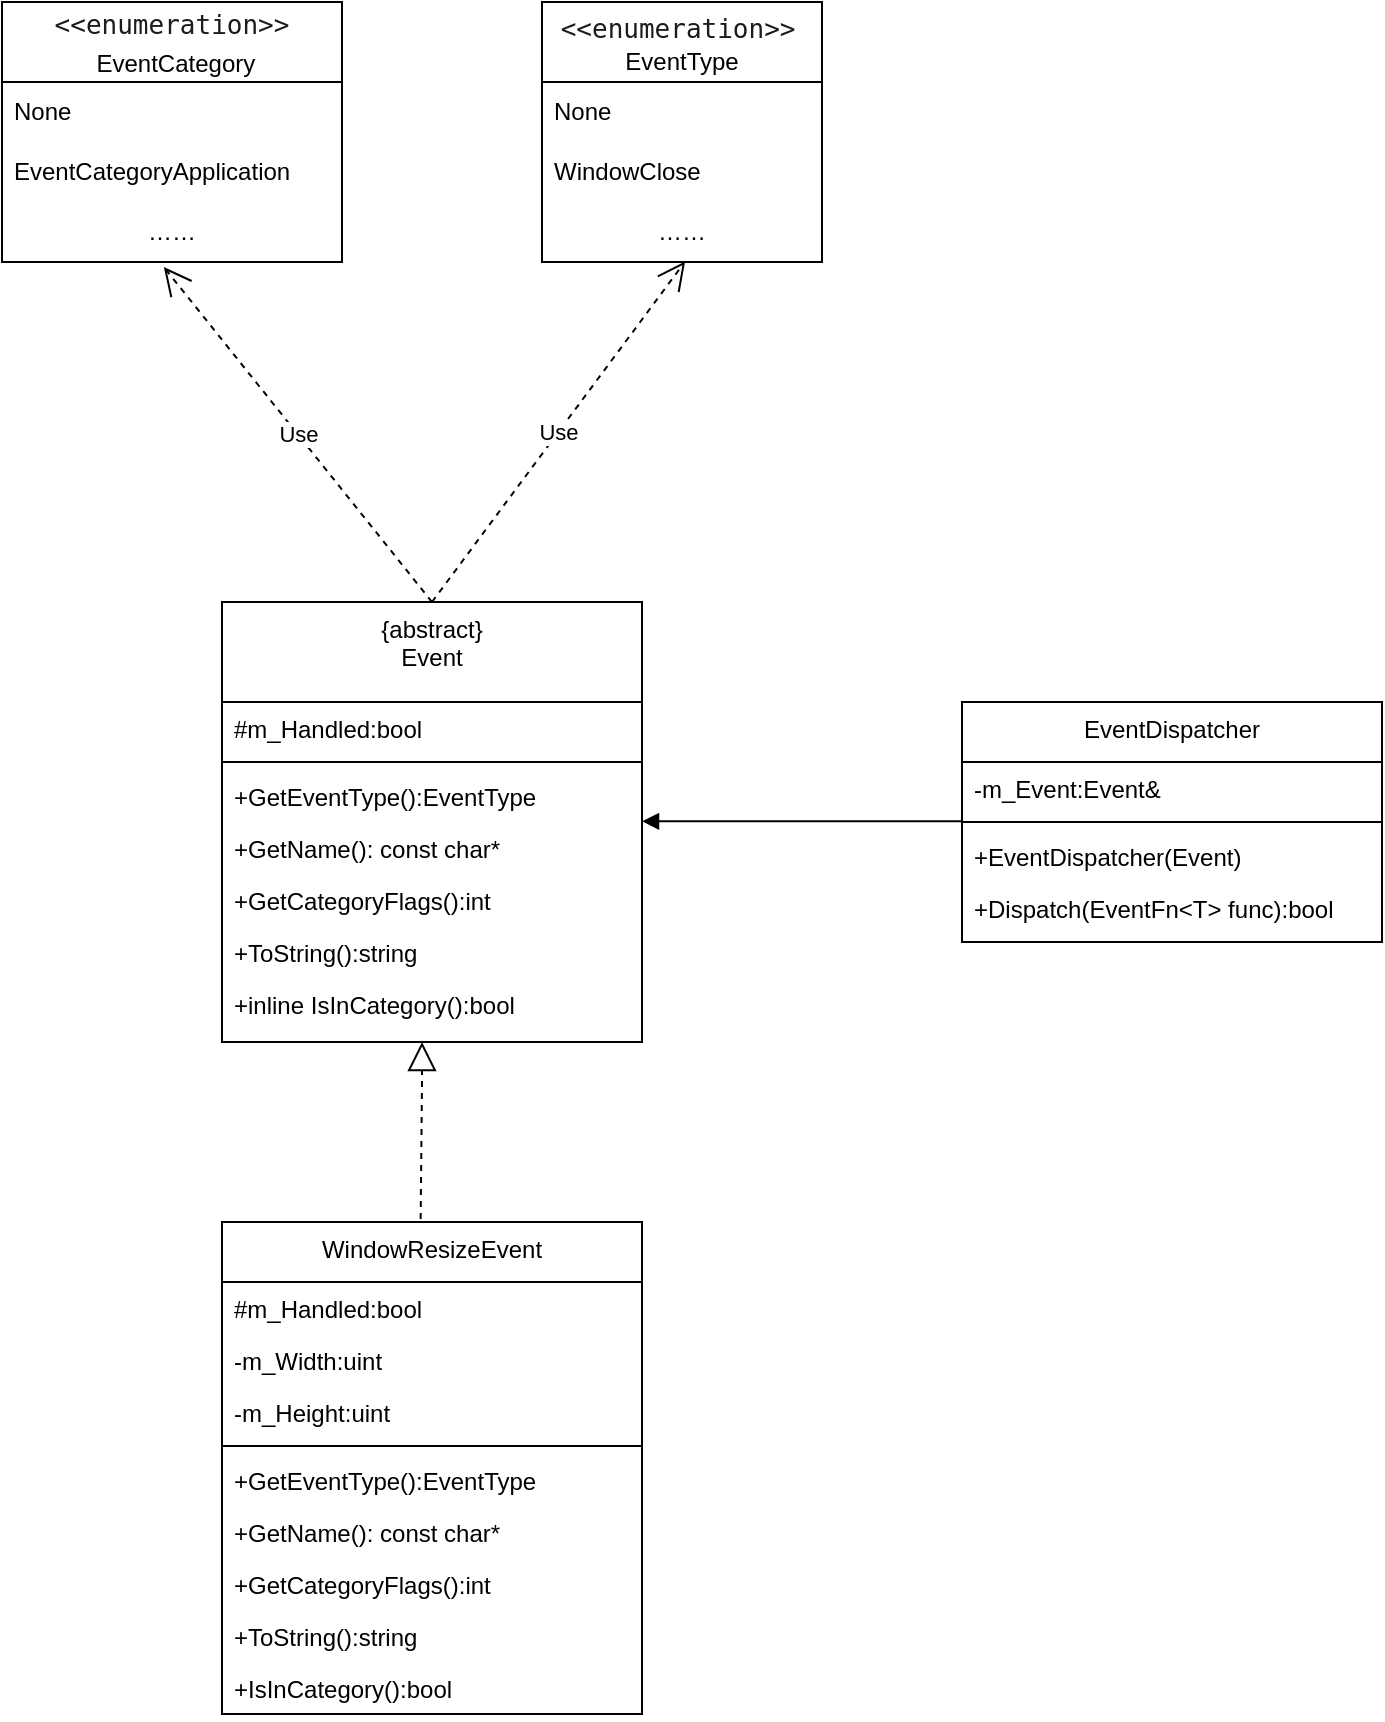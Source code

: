 <mxfile version="26.2.2">
  <diagram id="C5RBs43oDa-KdzZeNtuy" name="Page-1">
    <mxGraphModel dx="1001" dy="1275" grid="1" gridSize="10" guides="1" tooltips="1" connect="1" arrows="1" fold="1" page="1" pageScale="1" pageWidth="827" pageHeight="1169" math="0" shadow="0">
      <root>
        <mxCell id="WIyWlLk6GJQsqaUBKTNV-0" />
        <mxCell id="WIyWlLk6GJQsqaUBKTNV-1" parent="WIyWlLk6GJQsqaUBKTNV-0" />
        <mxCell id="zkfFHV4jXpPFQw0GAbJ--0" value="{abstract}&#xa;Event" style="swimlane;fontStyle=0;align=center;verticalAlign=top;childLayout=stackLayout;horizontal=1;startSize=50;horizontalStack=0;resizeParent=1;resizeLast=0;collapsible=1;marginBottom=0;rounded=0;shadow=0;strokeWidth=1;" parent="WIyWlLk6GJQsqaUBKTNV-1" vertex="1">
          <mxGeometry x="210" y="350" width="210" height="220" as="geometry">
            <mxRectangle x="230" y="140" width="160" height="26" as="alternateBounds" />
          </mxGeometry>
        </mxCell>
        <mxCell id="zkfFHV4jXpPFQw0GAbJ--2" value="#m_Handled:bool" style="text;align=left;verticalAlign=top;spacingLeft=4;spacingRight=4;overflow=hidden;rotatable=0;points=[[0,0.5],[1,0.5]];portConstraint=eastwest;rounded=0;shadow=0;html=0;" parent="zkfFHV4jXpPFQw0GAbJ--0" vertex="1">
          <mxGeometry y="50" width="210" height="26" as="geometry" />
        </mxCell>
        <mxCell id="zkfFHV4jXpPFQw0GAbJ--4" value="" style="line;html=1;strokeWidth=1;align=left;verticalAlign=middle;spacingTop=-1;spacingLeft=3;spacingRight=3;rotatable=0;labelPosition=right;points=[];portConstraint=eastwest;" parent="zkfFHV4jXpPFQw0GAbJ--0" vertex="1">
          <mxGeometry y="76" width="210" height="8" as="geometry" />
        </mxCell>
        <mxCell id="zkfFHV4jXpPFQw0GAbJ--5" value="+GetEventType():EventType" style="text;align=left;verticalAlign=top;spacingLeft=4;spacingRight=4;overflow=hidden;rotatable=0;points=[[0,0.5],[1,0.5]];portConstraint=eastwest;" parent="zkfFHV4jXpPFQw0GAbJ--0" vertex="1">
          <mxGeometry y="84" width="210" height="26" as="geometry" />
        </mxCell>
        <mxCell id="3MEnlMplmkAY6eSm8Ea2-2" value="+GetName(): const char*" style="text;align=left;verticalAlign=top;spacingLeft=4;spacingRight=4;overflow=hidden;rotatable=0;points=[[0,0.5],[1,0.5]];portConstraint=eastwest;" vertex="1" parent="zkfFHV4jXpPFQw0GAbJ--0">
          <mxGeometry y="110" width="210" height="26" as="geometry" />
        </mxCell>
        <mxCell id="3MEnlMplmkAY6eSm8Ea2-3" value="+GetCategoryFlags():int" style="text;align=left;verticalAlign=top;spacingLeft=4;spacingRight=4;overflow=hidden;rotatable=0;points=[[0,0.5],[1,0.5]];portConstraint=eastwest;" vertex="1" parent="zkfFHV4jXpPFQw0GAbJ--0">
          <mxGeometry y="136" width="210" height="26" as="geometry" />
        </mxCell>
        <mxCell id="3MEnlMplmkAY6eSm8Ea2-4" value="+ToString():string" style="text;align=left;verticalAlign=top;spacingLeft=4;spacingRight=4;overflow=hidden;rotatable=0;points=[[0,0.5],[1,0.5]];portConstraint=eastwest;" vertex="1" parent="zkfFHV4jXpPFQw0GAbJ--0">
          <mxGeometry y="162" width="210" height="26" as="geometry" />
        </mxCell>
        <mxCell id="3MEnlMplmkAY6eSm8Ea2-5" value="+inline IsInCategory():bool" style="text;align=left;verticalAlign=top;spacingLeft=4;spacingRight=4;overflow=hidden;rotatable=0;points=[[0,0.5],[1,0.5]];portConstraint=eastwest;" vertex="1" parent="zkfFHV4jXpPFQw0GAbJ--0">
          <mxGeometry y="188" width="210" height="26" as="geometry" />
        </mxCell>
        <mxCell id="3MEnlMplmkAY6eSm8Ea2-7" value="EventDispatcher" style="swimlane;fontStyle=0;align=center;verticalAlign=top;childLayout=stackLayout;horizontal=1;startSize=30;horizontalStack=0;resizeParent=1;resizeLast=0;collapsible=1;marginBottom=0;rounded=0;shadow=0;strokeWidth=1;" vertex="1" parent="WIyWlLk6GJQsqaUBKTNV-1">
          <mxGeometry x="580" y="400" width="210" height="120" as="geometry">
            <mxRectangle x="230" y="140" width="160" height="26" as="alternateBounds" />
          </mxGeometry>
        </mxCell>
        <mxCell id="3MEnlMplmkAY6eSm8Ea2-8" value="-m_Event:Event&amp;" style="text;align=left;verticalAlign=top;spacingLeft=4;spacingRight=4;overflow=hidden;rotatable=0;points=[[0,0.5],[1,0.5]];portConstraint=eastwest;rounded=0;shadow=0;html=0;" vertex="1" parent="3MEnlMplmkAY6eSm8Ea2-7">
          <mxGeometry y="30" width="210" height="26" as="geometry" />
        </mxCell>
        <mxCell id="3MEnlMplmkAY6eSm8Ea2-9" value="" style="line;html=1;strokeWidth=1;align=left;verticalAlign=middle;spacingTop=-1;spacingLeft=3;spacingRight=3;rotatable=0;labelPosition=right;points=[];portConstraint=eastwest;" vertex="1" parent="3MEnlMplmkAY6eSm8Ea2-7">
          <mxGeometry y="56" width="210" height="8" as="geometry" />
        </mxCell>
        <mxCell id="3MEnlMplmkAY6eSm8Ea2-10" value="+EventDispatcher(Event)" style="text;align=left;verticalAlign=top;spacingLeft=4;spacingRight=4;overflow=hidden;rotatable=0;points=[[0,0.5],[1,0.5]];portConstraint=eastwest;" vertex="1" parent="3MEnlMplmkAY6eSm8Ea2-7">
          <mxGeometry y="64" width="210" height="26" as="geometry" />
        </mxCell>
        <mxCell id="3MEnlMplmkAY6eSm8Ea2-12" value="+Dispatch(EventFn&lt;T&gt; func):bool" style="text;align=left;verticalAlign=top;spacingLeft=4;spacingRight=4;overflow=hidden;rotatable=0;points=[[0,0.5],[1,0.5]];portConstraint=eastwest;" vertex="1" parent="3MEnlMplmkAY6eSm8Ea2-7">
          <mxGeometry y="90" width="210" height="26" as="geometry" />
        </mxCell>
        <mxCell id="3MEnlMplmkAY6eSm8Ea2-18" value="" style="endArrow=block;endFill=1;html=1;edgeStyle=orthogonalEdgeStyle;align=left;verticalAlign=top;rounded=0;" edge="1" parent="WIyWlLk6GJQsqaUBKTNV-1">
          <mxGeometry x="-1" relative="1" as="geometry">
            <mxPoint x="580" y="459.66" as="sourcePoint" />
            <mxPoint x="420" y="459.66" as="targetPoint" />
          </mxGeometry>
        </mxCell>
        <mxCell id="3MEnlMplmkAY6eSm8Ea2-20" value="WindowResizeEvent" style="swimlane;fontStyle=0;align=center;verticalAlign=top;childLayout=stackLayout;horizontal=1;startSize=30;horizontalStack=0;resizeParent=1;resizeLast=0;collapsible=1;marginBottom=0;rounded=0;shadow=0;strokeWidth=1;" vertex="1" parent="WIyWlLk6GJQsqaUBKTNV-1">
          <mxGeometry x="210" y="660" width="210" height="246" as="geometry">
            <mxRectangle x="230" y="140" width="160" height="26" as="alternateBounds" />
          </mxGeometry>
        </mxCell>
        <mxCell id="3MEnlMplmkAY6eSm8Ea2-21" value="#m_Handled:bool" style="text;align=left;verticalAlign=top;spacingLeft=4;spacingRight=4;overflow=hidden;rotatable=0;points=[[0,0.5],[1,0.5]];portConstraint=eastwest;rounded=0;shadow=0;html=0;" vertex="1" parent="3MEnlMplmkAY6eSm8Ea2-20">
          <mxGeometry y="30" width="210" height="26" as="geometry" />
        </mxCell>
        <mxCell id="3MEnlMplmkAY6eSm8Ea2-29" value="-m_Width:uint" style="text;align=left;verticalAlign=top;spacingLeft=4;spacingRight=4;overflow=hidden;rotatable=0;points=[[0,0.5],[1,0.5]];portConstraint=eastwest;rounded=0;shadow=0;html=0;" vertex="1" parent="3MEnlMplmkAY6eSm8Ea2-20">
          <mxGeometry y="56" width="210" height="26" as="geometry" />
        </mxCell>
        <mxCell id="3MEnlMplmkAY6eSm8Ea2-30" value="-m_Height:uint" style="text;align=left;verticalAlign=top;spacingLeft=4;spacingRight=4;overflow=hidden;rotatable=0;points=[[0,0.5],[1,0.5]];portConstraint=eastwest;rounded=0;shadow=0;html=0;" vertex="1" parent="3MEnlMplmkAY6eSm8Ea2-20">
          <mxGeometry y="82" width="210" height="26" as="geometry" />
        </mxCell>
        <mxCell id="3MEnlMplmkAY6eSm8Ea2-22" value="" style="line;html=1;strokeWidth=1;align=left;verticalAlign=middle;spacingTop=-1;spacingLeft=3;spacingRight=3;rotatable=0;labelPosition=right;points=[];portConstraint=eastwest;" vertex="1" parent="3MEnlMplmkAY6eSm8Ea2-20">
          <mxGeometry y="108" width="210" height="8" as="geometry" />
        </mxCell>
        <mxCell id="3MEnlMplmkAY6eSm8Ea2-23" value="+GetEventType():EventType" style="text;align=left;verticalAlign=top;spacingLeft=4;spacingRight=4;overflow=hidden;rotatable=0;points=[[0,0.5],[1,0.5]];portConstraint=eastwest;" vertex="1" parent="3MEnlMplmkAY6eSm8Ea2-20">
          <mxGeometry y="116" width="210" height="26" as="geometry" />
        </mxCell>
        <mxCell id="3MEnlMplmkAY6eSm8Ea2-24" value="+GetName(): const char*" style="text;align=left;verticalAlign=top;spacingLeft=4;spacingRight=4;overflow=hidden;rotatable=0;points=[[0,0.5],[1,0.5]];portConstraint=eastwest;" vertex="1" parent="3MEnlMplmkAY6eSm8Ea2-20">
          <mxGeometry y="142" width="210" height="26" as="geometry" />
        </mxCell>
        <mxCell id="3MEnlMplmkAY6eSm8Ea2-25" value="+GetCategoryFlags():int" style="text;align=left;verticalAlign=top;spacingLeft=4;spacingRight=4;overflow=hidden;rotatable=0;points=[[0,0.5],[1,0.5]];portConstraint=eastwest;" vertex="1" parent="3MEnlMplmkAY6eSm8Ea2-20">
          <mxGeometry y="168" width="210" height="26" as="geometry" />
        </mxCell>
        <mxCell id="3MEnlMplmkAY6eSm8Ea2-26" value="+ToString():string" style="text;align=left;verticalAlign=top;spacingLeft=4;spacingRight=4;overflow=hidden;rotatable=0;points=[[0,0.5],[1,0.5]];portConstraint=eastwest;" vertex="1" parent="3MEnlMplmkAY6eSm8Ea2-20">
          <mxGeometry y="194" width="210" height="26" as="geometry" />
        </mxCell>
        <mxCell id="3MEnlMplmkAY6eSm8Ea2-27" value="+IsInCategory():bool" style="text;align=left;verticalAlign=top;spacingLeft=4;spacingRight=4;overflow=hidden;rotatable=0;points=[[0,0.5],[1,0.5]];portConstraint=eastwest;" vertex="1" parent="3MEnlMplmkAY6eSm8Ea2-20">
          <mxGeometry y="220" width="210" height="26" as="geometry" />
        </mxCell>
        <mxCell id="3MEnlMplmkAY6eSm8Ea2-28" value="" style="endArrow=block;dashed=1;endFill=0;endSize=12;html=1;rounded=0;exitX=0.473;exitY=-0.006;exitDx=0;exitDy=0;exitPerimeter=0;" edge="1" parent="WIyWlLk6GJQsqaUBKTNV-1" source="3MEnlMplmkAY6eSm8Ea2-20">
          <mxGeometry width="160" relative="1" as="geometry">
            <mxPoint x="310" y="650" as="sourcePoint" />
            <mxPoint x="310" y="570" as="targetPoint" />
            <Array as="points">
              <mxPoint x="310" y="590" />
            </Array>
          </mxGeometry>
        </mxCell>
        <mxCell id="3MEnlMplmkAY6eSm8Ea2-31" value="&lt;div&gt;&lt;span style=&quot;box-sizing: border-box; background: none 0% 0% / auto repeat scroll padding-box border-box rgb(255, 255, 255); border-color: rgb(255, 255, 255); border-style: solid; border-width: 0.667px; border-image: none 100% / 1 / 0 stretch; border-radius: 3px; font-size: 13px; padding: 0px 3px; display: inline-block; font-family: &amp;quot;DM Mono&amp;quot;, monospace; color: rgb(26, 28, 30); text-align: start;&quot; class=&quot;inline-code ng-star-inserted&quot;&gt;&amp;lt;&amp;lt;enumeration&amp;gt;&amp;gt;&lt;/span&gt;&lt;span style=&quot;box-sizing: border-box; color: rgb(26, 28, 30); font-family: &amp;quot;Google Sans Text&amp;quot;, &amp;quot;Helvetica Neue&amp;quot;, sans-serif; font-size: 14px; text-align: start; background-color: rgb(255, 255, 255);&quot; class=&quot;ng-star-inserted&quot;&gt;&amp;nbsp;&lt;/span&gt;&lt;/div&gt;EventType" style="swimlane;fontStyle=0;childLayout=stackLayout;horizontal=1;startSize=40;horizontalStack=0;resizeParent=1;resizeParentMax=0;resizeLast=0;collapsible=1;marginBottom=0;whiteSpace=wrap;html=1;" vertex="1" parent="WIyWlLk6GJQsqaUBKTNV-1">
          <mxGeometry x="370" y="50" width="140" height="130" as="geometry" />
        </mxCell>
        <mxCell id="3MEnlMplmkAY6eSm8Ea2-32" value="None" style="text;strokeColor=none;fillColor=none;align=left;verticalAlign=middle;spacingLeft=4;spacingRight=4;overflow=hidden;points=[[0,0.5],[1,0.5]];portConstraint=eastwest;rotatable=0;whiteSpace=wrap;html=1;" vertex="1" parent="3MEnlMplmkAY6eSm8Ea2-31">
          <mxGeometry y="40" width="140" height="30" as="geometry" />
        </mxCell>
        <mxCell id="3MEnlMplmkAY6eSm8Ea2-33" value="WindowClose" style="text;strokeColor=none;fillColor=none;align=left;verticalAlign=middle;spacingLeft=4;spacingRight=4;overflow=hidden;points=[[0,0.5],[1,0.5]];portConstraint=eastwest;rotatable=0;whiteSpace=wrap;html=1;" vertex="1" parent="3MEnlMplmkAY6eSm8Ea2-31">
          <mxGeometry y="70" width="140" height="30" as="geometry" />
        </mxCell>
        <mxCell id="3MEnlMplmkAY6eSm8Ea2-34" value="……" style="text;strokeColor=none;fillColor=none;align=center;verticalAlign=middle;spacingLeft=4;spacingRight=4;overflow=hidden;points=[[0,0.5],[1,0.5]];portConstraint=eastwest;rotatable=0;whiteSpace=wrap;html=1;" vertex="1" parent="3MEnlMplmkAY6eSm8Ea2-31">
          <mxGeometry y="100" width="140" height="30" as="geometry" />
        </mxCell>
        <mxCell id="3MEnlMplmkAY6eSm8Ea2-35" value="&lt;span style=&quot;box-sizing: border-box; background: none 0% 0% / auto repeat scroll padding-box border-box rgb(255, 255, 255); border-color: rgb(255, 255, 255); border-style: solid; border-width: 0.667px; border-image: none 100% / 1 / 0 stretch; border-radius: 3px; font-size: 13px; padding: 0px 3px; display: inline-block; font-family: &amp;quot;DM Mono&amp;quot;, monospace; color: rgb(26, 28, 30); text-align: start;&quot; class=&quot;inline-code ng-star-inserted&quot;&gt;&amp;lt;&amp;lt;enumeration&amp;gt;&amp;gt;&lt;/span&gt;&lt;span style=&quot;box-sizing: border-box; color: rgb(26, 28, 30); font-family: &amp;quot;Google Sans Text&amp;quot;, &amp;quot;Helvetica Neue&amp;quot;, sans-serif; font-size: 14px; text-align: start; background-color: rgb(255, 255, 255);&quot; class=&quot;ng-star-inserted&quot;&gt;&amp;nbsp;&lt;/span&gt;EventCategory" style="swimlane;fontStyle=0;childLayout=stackLayout;horizontal=1;startSize=40;horizontalStack=0;resizeParent=1;resizeParentMax=0;resizeLast=0;collapsible=1;marginBottom=0;whiteSpace=wrap;html=1;" vertex="1" parent="WIyWlLk6GJQsqaUBKTNV-1">
          <mxGeometry x="100" y="50" width="170" height="130" as="geometry" />
        </mxCell>
        <mxCell id="3MEnlMplmkAY6eSm8Ea2-36" value="None" style="text;strokeColor=none;fillColor=none;align=left;verticalAlign=middle;spacingLeft=4;spacingRight=4;overflow=hidden;points=[[0,0.5],[1,0.5]];portConstraint=eastwest;rotatable=0;whiteSpace=wrap;html=1;" vertex="1" parent="3MEnlMplmkAY6eSm8Ea2-35">
          <mxGeometry y="40" width="170" height="30" as="geometry" />
        </mxCell>
        <mxCell id="3MEnlMplmkAY6eSm8Ea2-37" value="EventCategoryApplication" style="text;strokeColor=none;fillColor=none;align=left;verticalAlign=middle;spacingLeft=4;spacingRight=4;overflow=hidden;points=[[0,0.5],[1,0.5]];portConstraint=eastwest;rotatable=0;whiteSpace=wrap;html=1;" vertex="1" parent="3MEnlMplmkAY6eSm8Ea2-35">
          <mxGeometry y="70" width="170" height="30" as="geometry" />
        </mxCell>
        <mxCell id="3MEnlMplmkAY6eSm8Ea2-38" value="……" style="text;strokeColor=none;fillColor=none;align=center;verticalAlign=middle;spacingLeft=4;spacingRight=4;overflow=hidden;points=[[0,0.5],[1,0.5]];portConstraint=eastwest;rotatable=0;whiteSpace=wrap;html=1;" vertex="1" parent="3MEnlMplmkAY6eSm8Ea2-35">
          <mxGeometry y="100" width="170" height="30" as="geometry" />
        </mxCell>
        <mxCell id="3MEnlMplmkAY6eSm8Ea2-39" value="Use" style="endArrow=open;endSize=12;dashed=1;html=1;rounded=0;exitX=0.5;exitY=0;exitDx=0;exitDy=0;entryX=0.511;entryY=0.993;entryDx=0;entryDy=0;entryPerimeter=0;" edge="1" parent="WIyWlLk6GJQsqaUBKTNV-1" source="zkfFHV4jXpPFQw0GAbJ--0" target="3MEnlMplmkAY6eSm8Ea2-34">
          <mxGeometry width="160" relative="1" as="geometry">
            <mxPoint x="340" y="300" as="sourcePoint" />
            <mxPoint x="500" y="300" as="targetPoint" />
          </mxGeometry>
        </mxCell>
        <mxCell id="3MEnlMplmkAY6eSm8Ea2-40" value="Use" style="endArrow=open;endSize=12;dashed=1;html=1;rounded=0;exitX=0.5;exitY=0;exitDx=0;exitDy=0;entryX=0.476;entryY=1.085;entryDx=0;entryDy=0;entryPerimeter=0;" edge="1" parent="WIyWlLk6GJQsqaUBKTNV-1" source="zkfFHV4jXpPFQw0GAbJ--0" target="3MEnlMplmkAY6eSm8Ea2-38">
          <mxGeometry width="160" relative="1" as="geometry">
            <mxPoint x="325" y="360" as="sourcePoint" />
            <mxPoint x="472" y="190" as="targetPoint" />
          </mxGeometry>
        </mxCell>
      </root>
    </mxGraphModel>
  </diagram>
</mxfile>
